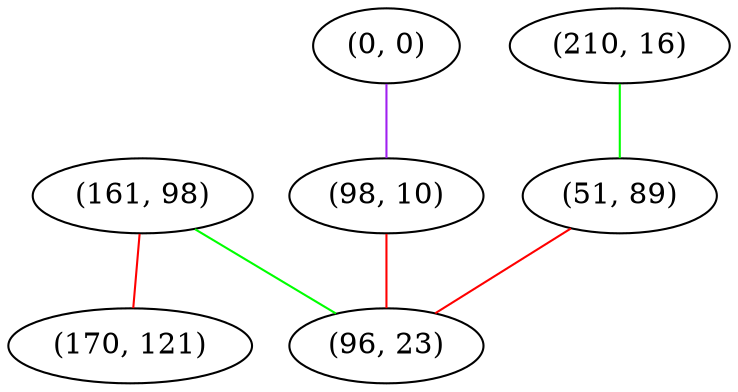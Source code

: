 graph "" {
"(161, 98)";
"(0, 0)";
"(170, 121)";
"(98, 10)";
"(210, 16)";
"(51, 89)";
"(96, 23)";
"(161, 98)" -- "(170, 121)"  [color=red, key=0, weight=1];
"(161, 98)" -- "(96, 23)"  [color=green, key=0, weight=2];
"(0, 0)" -- "(98, 10)"  [color=purple, key=0, weight=4];
"(98, 10)" -- "(96, 23)"  [color=red, key=0, weight=1];
"(210, 16)" -- "(51, 89)"  [color=green, key=0, weight=2];
"(51, 89)" -- "(96, 23)"  [color=red, key=0, weight=1];
}
